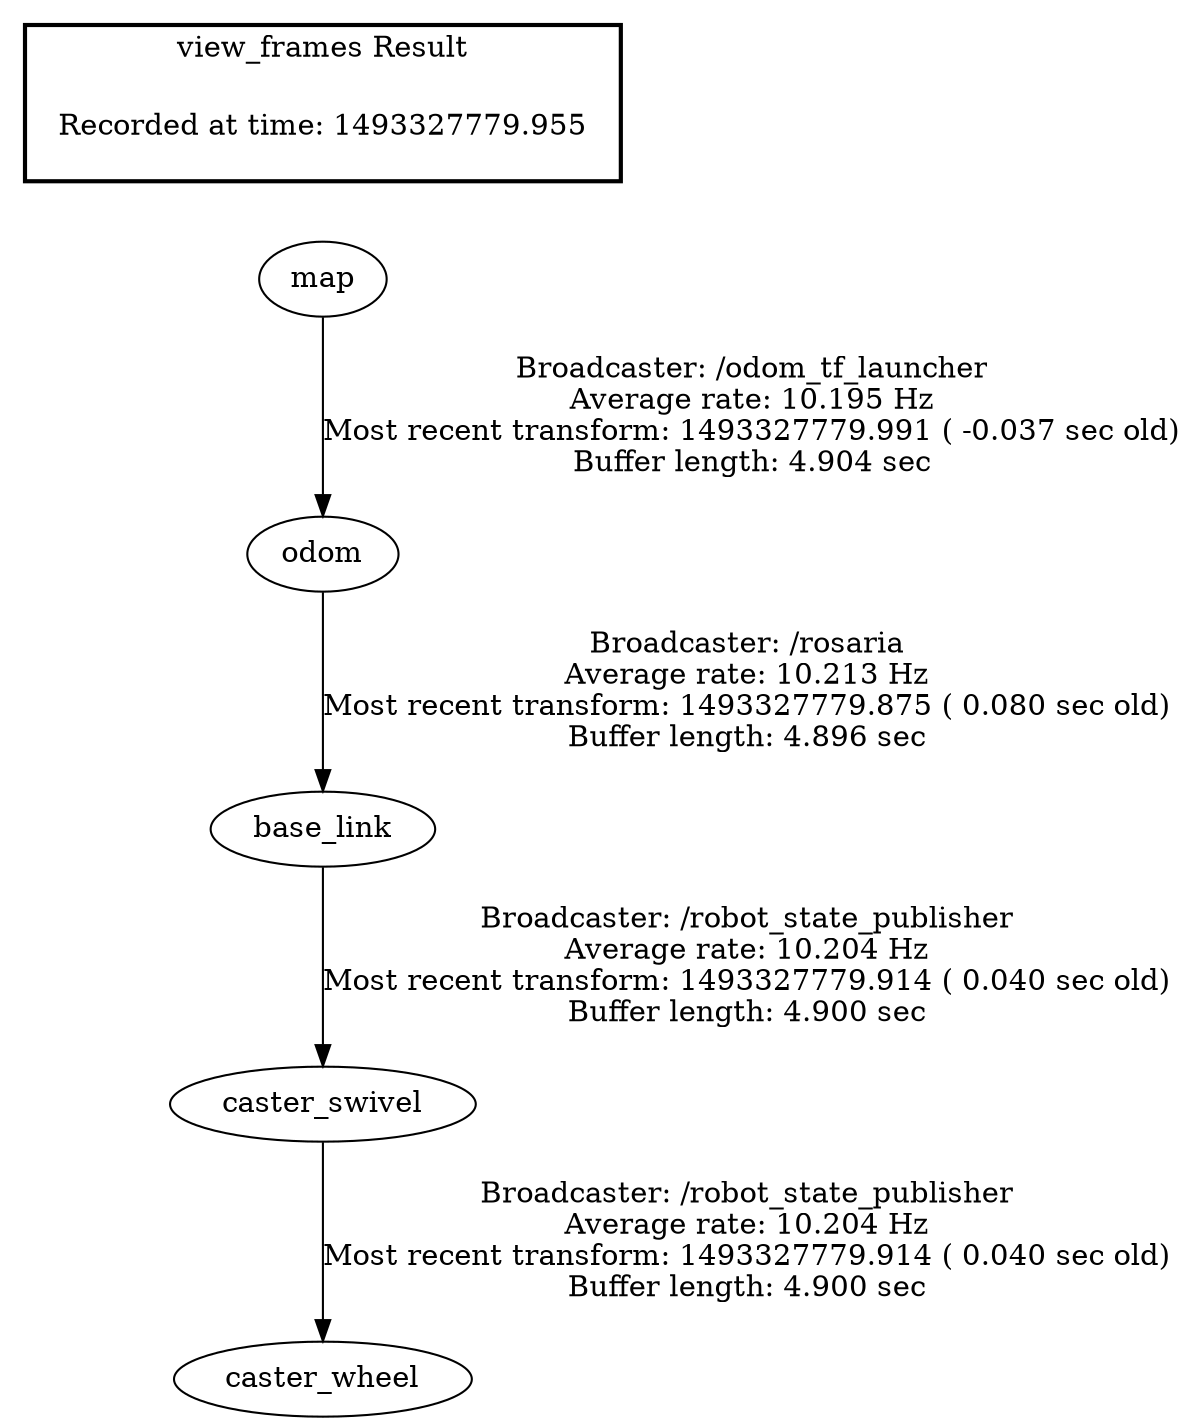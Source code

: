 digraph G {
"odom" -> "base_link"[label="Broadcaster: /rosaria\nAverage rate: 10.213 Hz\nMost recent transform: 1493327779.875 ( 0.080 sec old)\nBuffer length: 4.896 sec\n"];
"map" -> "odom"[label="Broadcaster: /odom_tf_launcher\nAverage rate: 10.195 Hz\nMost recent transform: 1493327779.991 ( -0.037 sec old)\nBuffer length: 4.904 sec\n"];
"base_link" -> "caster_swivel"[label="Broadcaster: /robot_state_publisher\nAverage rate: 10.204 Hz\nMost recent transform: 1493327779.914 ( 0.040 sec old)\nBuffer length: 4.900 sec\n"];
"caster_swivel" -> "caster_wheel"[label="Broadcaster: /robot_state_publisher\nAverage rate: 10.204 Hz\nMost recent transform: 1493327779.914 ( 0.040 sec old)\nBuffer length: 4.900 sec\n"];
edge [style=invis];
 subgraph cluster_legend { style=bold; color=black; label ="view_frames Result";
"Recorded at time: 1493327779.955"[ shape=plaintext ] ;
 }->"map";
}